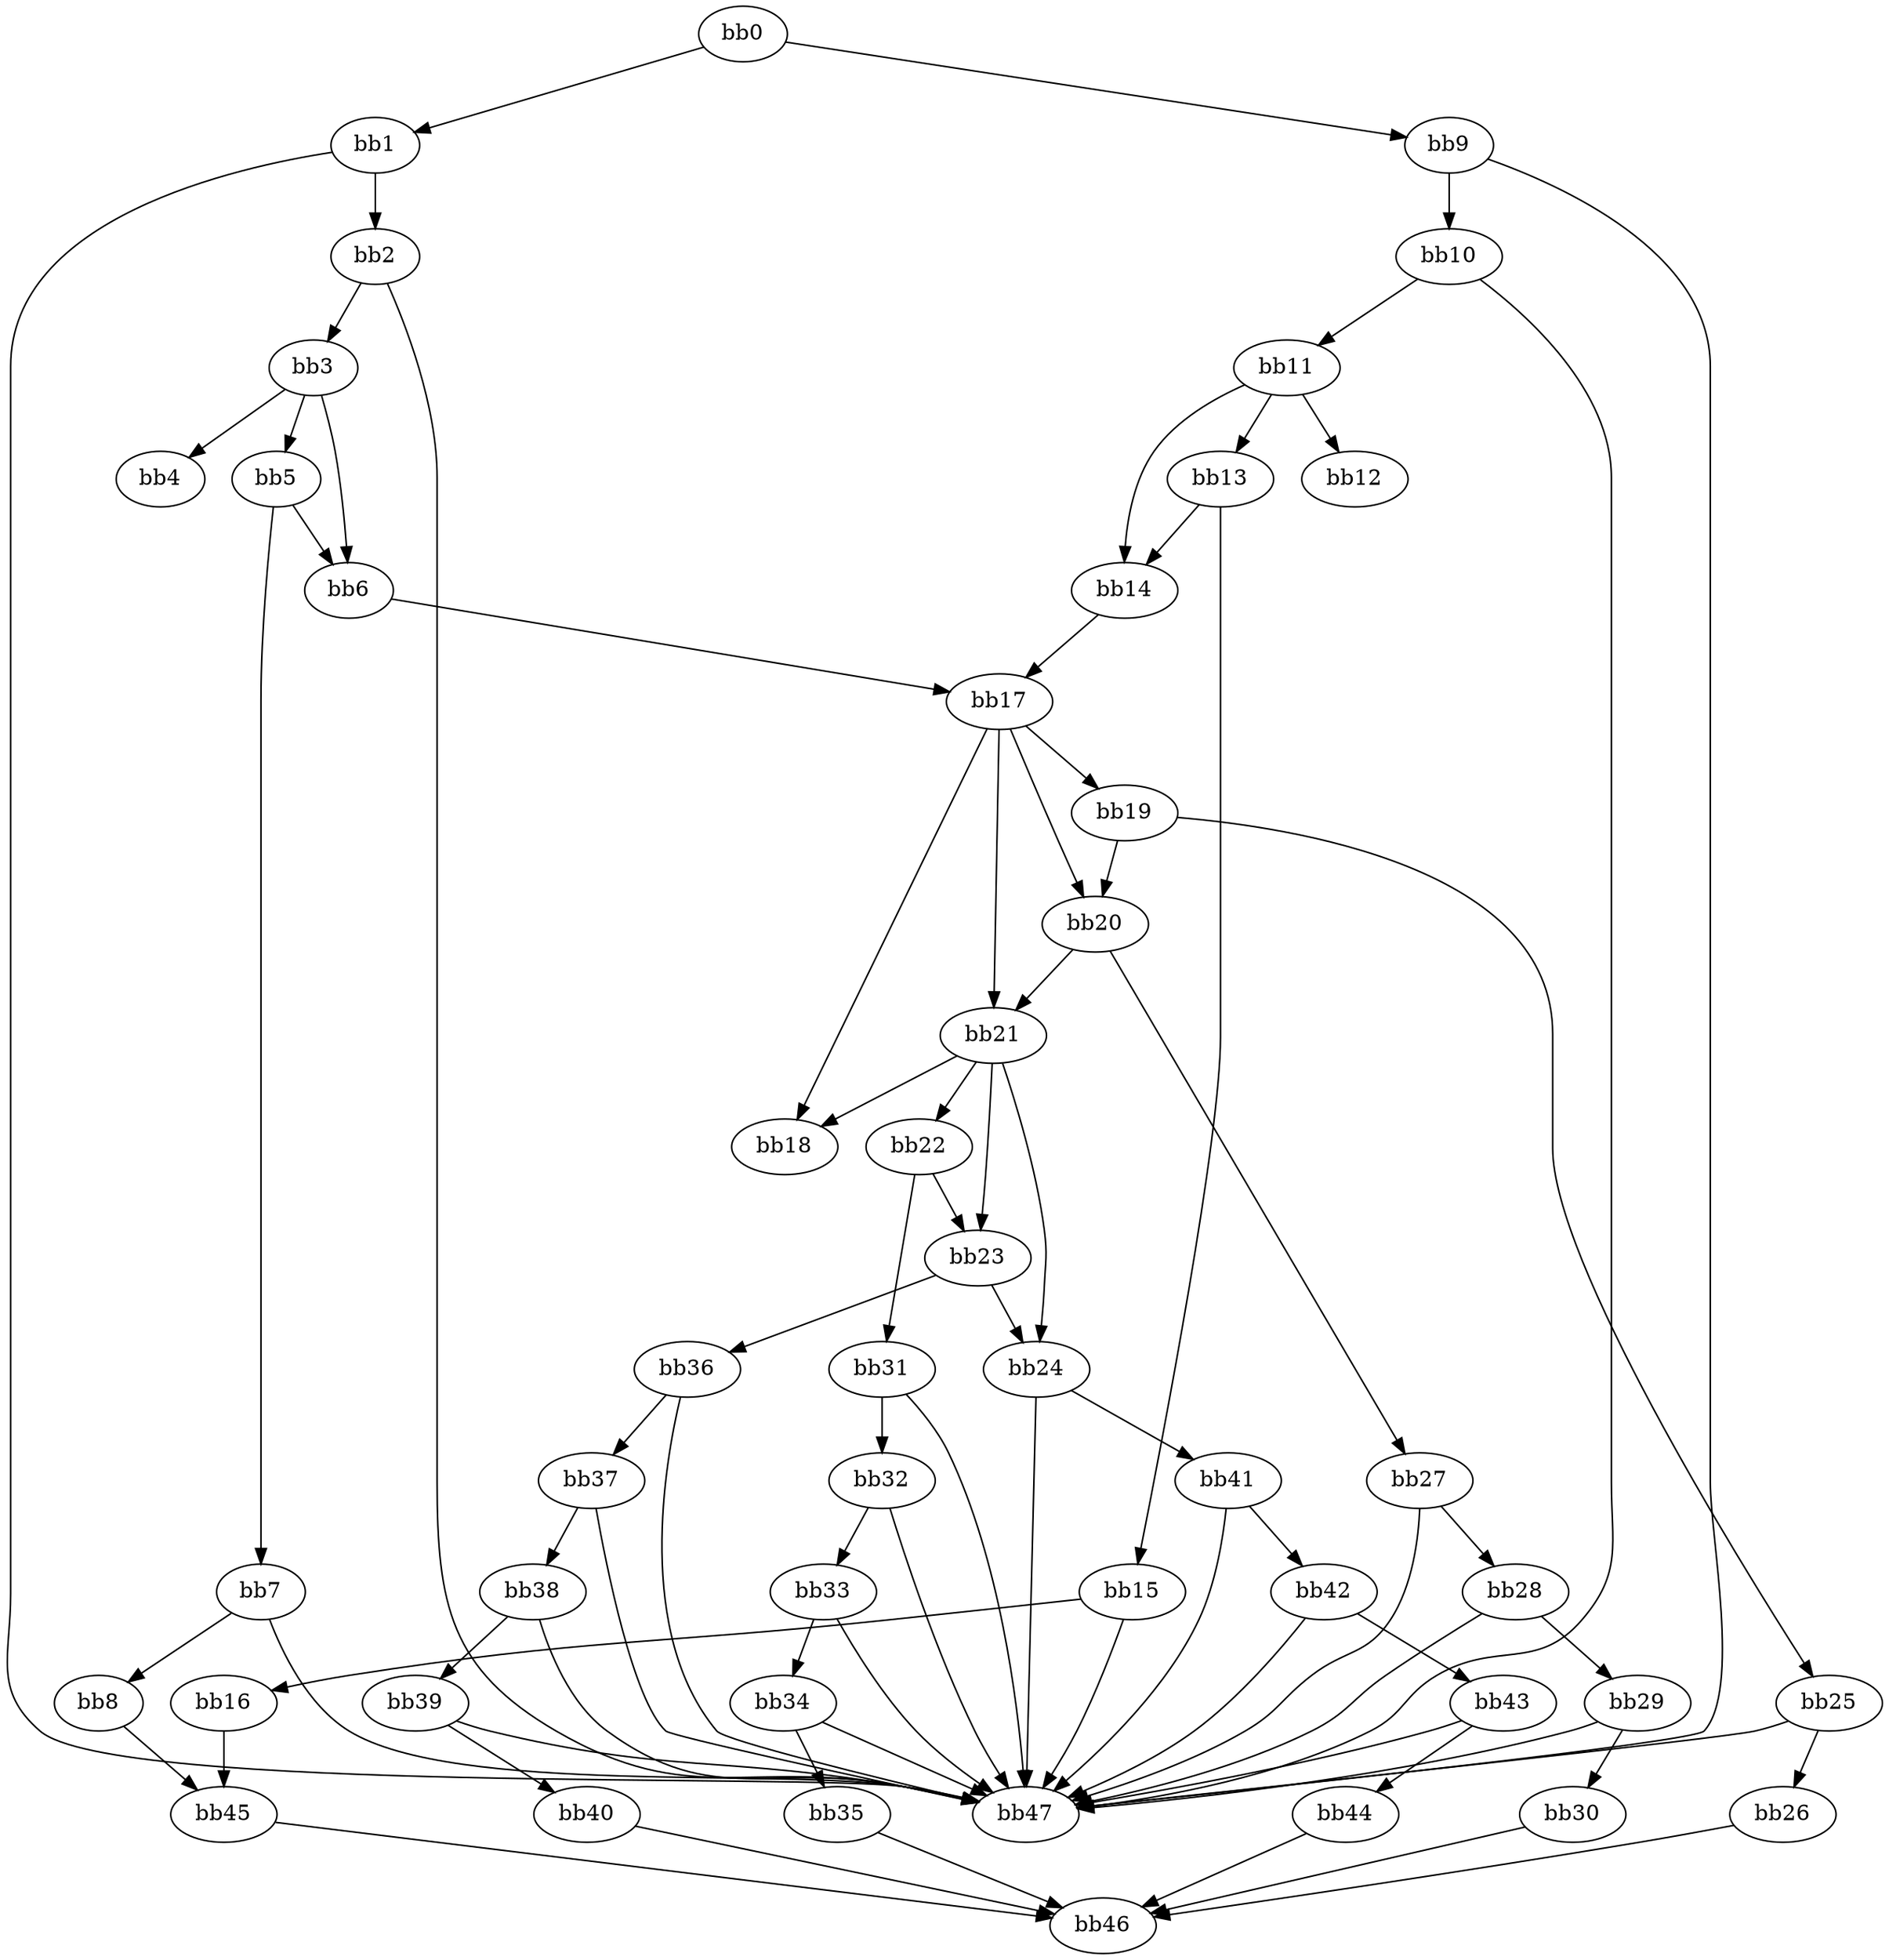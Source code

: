 digraph {
    0 [ label = "bb0\l" ]
    1 [ label = "bb1\l" ]
    2 [ label = "bb2\l" ]
    3 [ label = "bb3\l" ]
    4 [ label = "bb4\l" ]
    5 [ label = "bb5\l" ]
    6 [ label = "bb6\l" ]
    7 [ label = "bb7\l" ]
    8 [ label = "bb8\l" ]
    9 [ label = "bb9\l" ]
    10 [ label = "bb10\l" ]
    11 [ label = "bb11\l" ]
    12 [ label = "bb12\l" ]
    13 [ label = "bb13\l" ]
    14 [ label = "bb14\l" ]
    15 [ label = "bb15\l" ]
    16 [ label = "bb16\l" ]
    17 [ label = "bb17\l" ]
    18 [ label = "bb18\l" ]
    19 [ label = "bb19\l" ]
    20 [ label = "bb20\l" ]
    21 [ label = "bb21\l" ]
    22 [ label = "bb22\l" ]
    23 [ label = "bb23\l" ]
    24 [ label = "bb24\l" ]
    25 [ label = "bb25\l" ]
    26 [ label = "bb26\l" ]
    27 [ label = "bb27\l" ]
    28 [ label = "bb28\l" ]
    29 [ label = "bb29\l" ]
    30 [ label = "bb30\l" ]
    31 [ label = "bb31\l" ]
    32 [ label = "bb32\l" ]
    33 [ label = "bb33\l" ]
    34 [ label = "bb34\l" ]
    35 [ label = "bb35\l" ]
    36 [ label = "bb36\l" ]
    37 [ label = "bb37\l" ]
    38 [ label = "bb38\l" ]
    39 [ label = "bb39\l" ]
    40 [ label = "bb40\l" ]
    41 [ label = "bb41\l" ]
    42 [ label = "bb42\l" ]
    43 [ label = "bb43\l" ]
    44 [ label = "bb44\l" ]
    45 [ label = "bb45\l" ]
    46 [ label = "bb46\l" ]
    47 [ label = "bb47\l" ]
    0 -> 1 [ ]
    0 -> 9 [ ]
    1 -> 2 [ ]
    1 -> 47 [ ]
    2 -> 3 [ ]
    2 -> 47 [ ]
    3 -> 4 [ ]
    3 -> 5 [ ]
    3 -> 6 [ ]
    5 -> 6 [ ]
    5 -> 7 [ ]
    6 -> 17 [ ]
    7 -> 8 [ ]
    7 -> 47 [ ]
    8 -> 45 [ ]
    9 -> 10 [ ]
    9 -> 47 [ ]
    10 -> 11 [ ]
    10 -> 47 [ ]
    11 -> 12 [ ]
    11 -> 13 [ ]
    11 -> 14 [ ]
    13 -> 14 [ ]
    13 -> 15 [ ]
    14 -> 17 [ ]
    15 -> 16 [ ]
    15 -> 47 [ ]
    16 -> 45 [ ]
    17 -> 18 [ ]
    17 -> 19 [ ]
    17 -> 20 [ ]
    17 -> 21 [ ]
    19 -> 20 [ ]
    19 -> 25 [ ]
    20 -> 21 [ ]
    20 -> 27 [ ]
    21 -> 18 [ ]
    21 -> 22 [ ]
    21 -> 23 [ ]
    21 -> 24 [ ]
    22 -> 23 [ ]
    22 -> 31 [ ]
    23 -> 24 [ ]
    23 -> 36 [ ]
    24 -> 41 [ ]
    24 -> 47 [ ]
    25 -> 26 [ ]
    25 -> 47 [ ]
    26 -> 46 [ ]
    27 -> 28 [ ]
    27 -> 47 [ ]
    28 -> 29 [ ]
    28 -> 47 [ ]
    29 -> 30 [ ]
    29 -> 47 [ ]
    30 -> 46 [ ]
    31 -> 32 [ ]
    31 -> 47 [ ]
    32 -> 33 [ ]
    32 -> 47 [ ]
    33 -> 34 [ ]
    33 -> 47 [ ]
    34 -> 35 [ ]
    34 -> 47 [ ]
    35 -> 46 [ ]
    36 -> 37 [ ]
    36 -> 47 [ ]
    37 -> 38 [ ]
    37 -> 47 [ ]
    38 -> 39 [ ]
    38 -> 47 [ ]
    39 -> 40 [ ]
    39 -> 47 [ ]
    40 -> 46 [ ]
    41 -> 42 [ ]
    41 -> 47 [ ]
    42 -> 43 [ ]
    42 -> 47 [ ]
    43 -> 44 [ ]
    43 -> 47 [ ]
    44 -> 46 [ ]
    45 -> 46 [ ]
}

